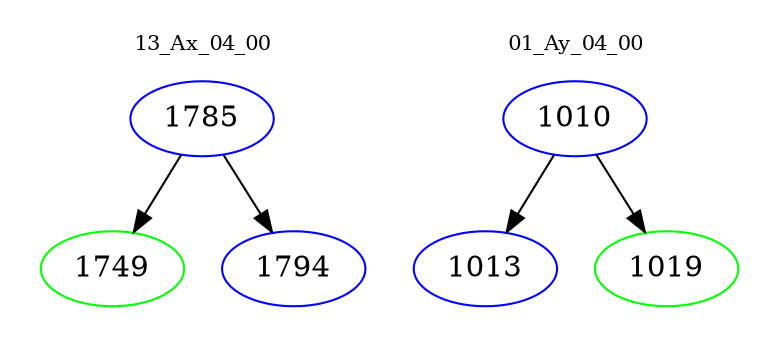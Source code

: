 digraph{
subgraph cluster_0 {
color = white
label = "13_Ax_04_00";
fontsize=10;
T0_1785 [label="1785", color="blue"]
T0_1785 -> T0_1749 [color="black"]
T0_1749 [label="1749", color="green"]
T0_1785 -> T0_1794 [color="black"]
T0_1794 [label="1794", color="blue"]
}
subgraph cluster_1 {
color = white
label = "01_Ay_04_00";
fontsize=10;
T1_1010 [label="1010", color="blue"]
T1_1010 -> T1_1013 [color="black"]
T1_1013 [label="1013", color="blue"]
T1_1010 -> T1_1019 [color="black"]
T1_1019 [label="1019", color="green"]
}
}
